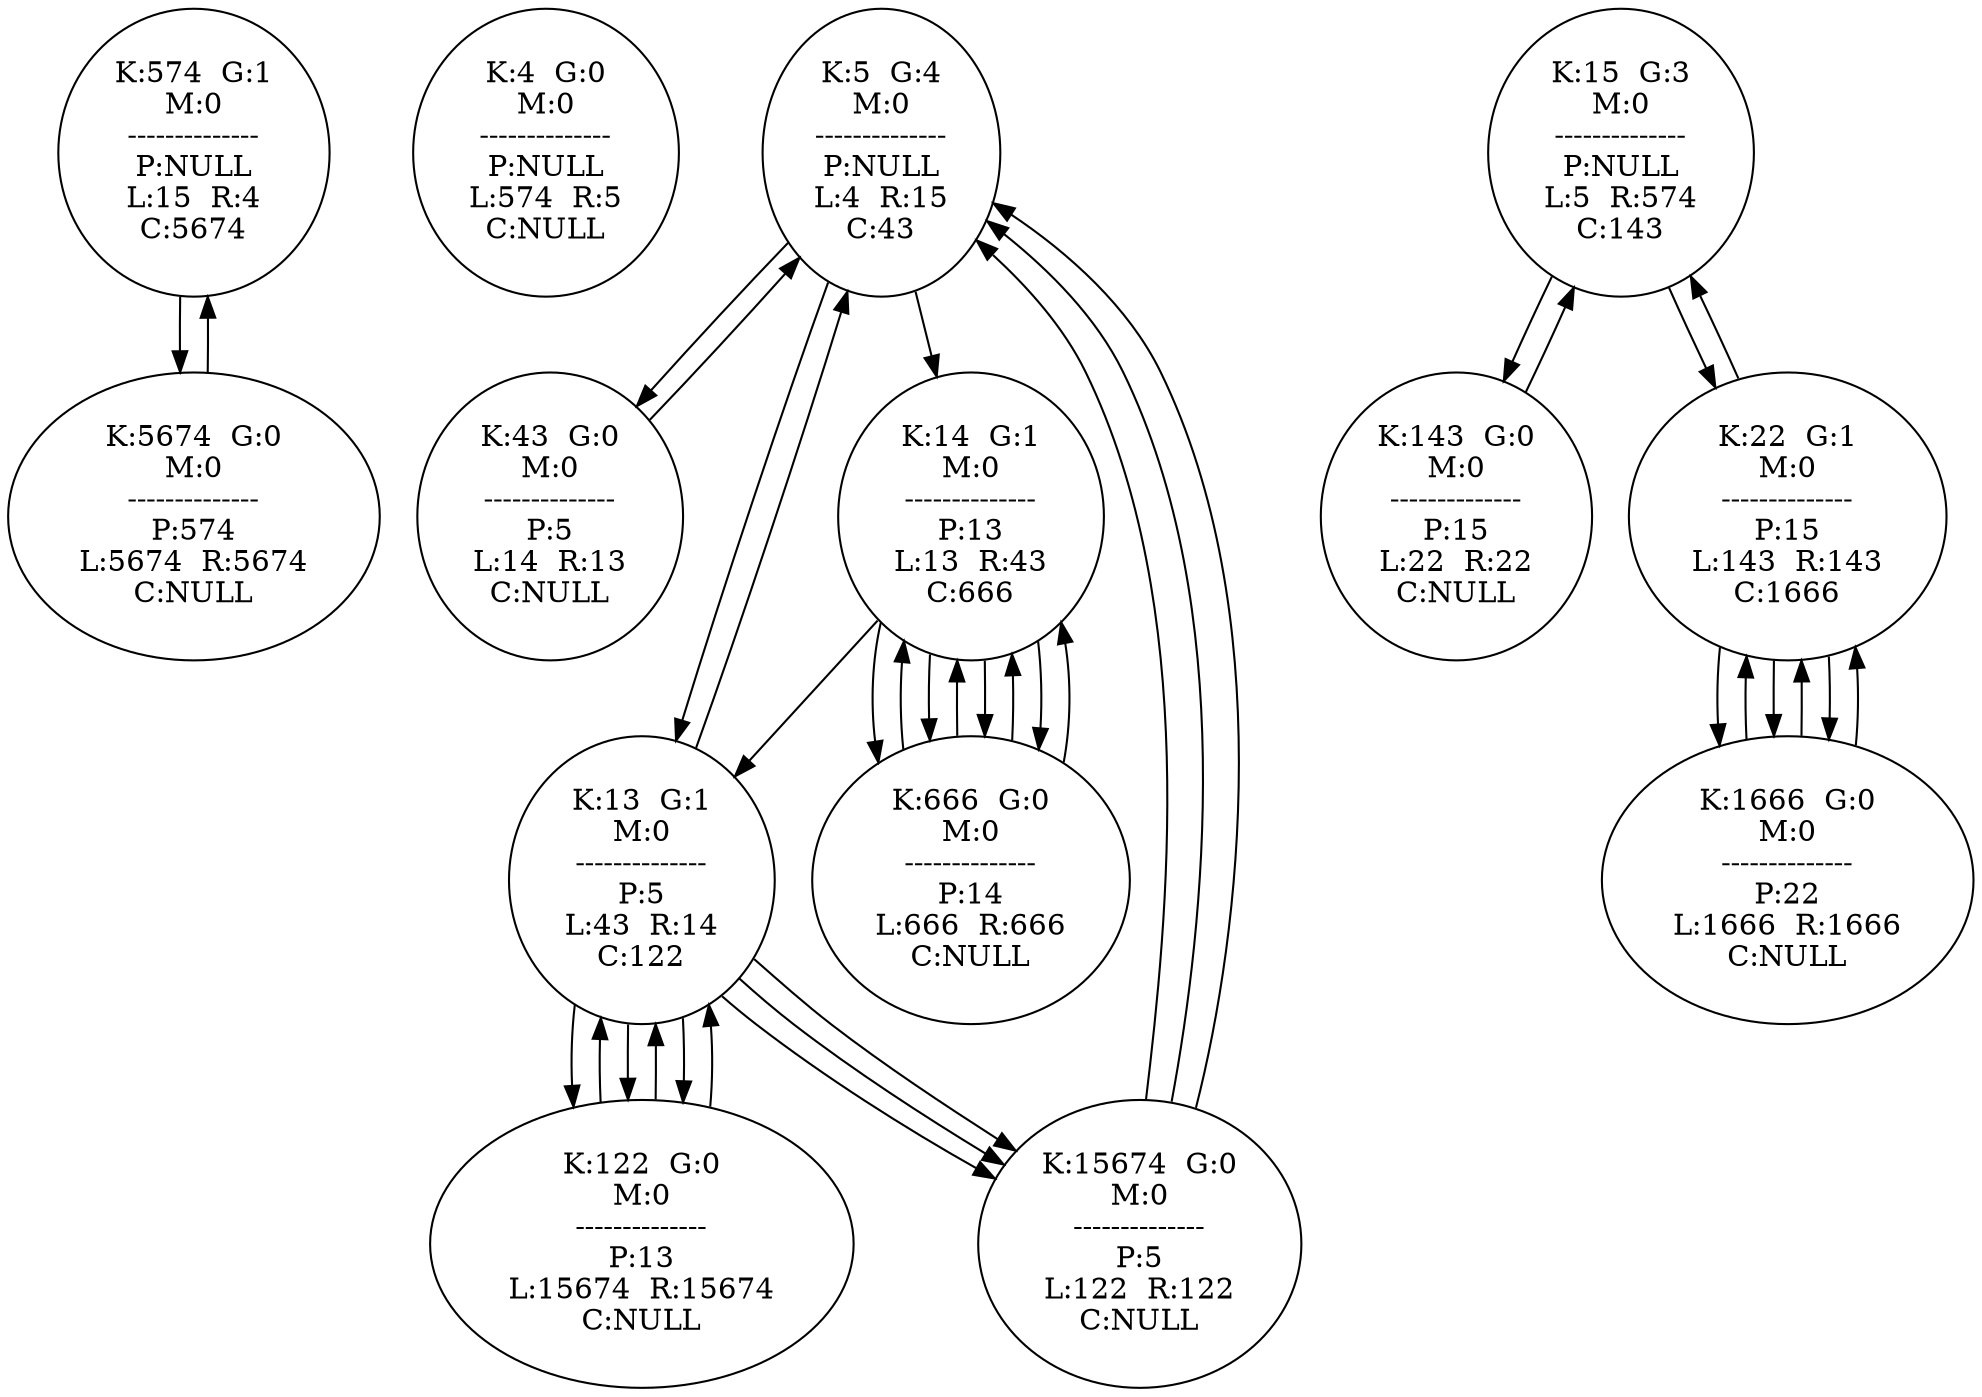 digraph theGraph{
	node574[ label = "K:574  G:1\nM:0\n--------------\nP:NULL\nL:15  R:4\nC:5674"];
	node4[ label = "K:4  G:0\nM:0\n--------------\nP:NULL\nL:574  R:5\nC:NULL"];
	node5[ label = "K:5  G:4\nM:0\n--------------\nP:NULL\nL:4  R:15\nC:43"];
	node15[ label = "K:15  G:3\nM:0\n--------------\nP:NULL\nL:5  R:574\nC:143"];
	node5674[ label = "K:5674  G:0\nM:0\n--------------\nP:574\nL:5674  R:5674\nC:NULL"];
	node43[ label = "K:43  G:0\nM:0\n--------------\nP:5\nL:14  R:13\nC:NULL"];
	node143[ label = "K:143  G:0\nM:0\n--------------\nP:15\nL:22  R:22\nC:NULL"];
	node13[ label = "K:13  G:1\nM:0\n--------------\nP:5\nL:43  R:14\nC:122"];
	node22[ label = "K:22  G:1\nM:0\n--------------\nP:15\nL:143  R:143\nC:1666"];
	node14[ label = "K:14  G:1\nM:0\n--------------\nP:13\nL:13  R:43\nC:666"];
	node143[ label = "K:143  G:0\nM:0\n--------------\nP:15\nL:22  R:22\nC:NULL"];
	node22[ label = "K:22  G:1\nM:0\n--------------\nP:15\nL:143  R:143\nC:1666"];
	node122[ label = "K:122  G:0\nM:0\n--------------\nP:13\nL:15674  R:15674\nC:NULL"];
	node1666[ label = "K:1666  G:0\nM:0\n--------------\nP:22\nL:1666  R:1666\nC:NULL"];
	node666[ label = "K:666  G:0\nM:0\n--------------\nP:14\nL:666  R:666\nC:NULL"];
	node1666[ label = "K:1666  G:0\nM:0\n--------------\nP:22\nL:1666  R:1666\nC:NULL"];
	node15674[ label = "K:15674  G:0\nM:0\n--------------\nP:5\nL:122  R:122\nC:NULL"];
	node1666[ label = "K:1666  G:0\nM:0\n--------------\nP:22\nL:1666  R:1666\nC:NULL"];
	node666[ label = "K:666  G:0\nM:0\n--------------\nP:14\nL:666  R:666\nC:NULL"];
	node1666[ label = "K:1666  G:0\nM:0\n--------------\nP:22\nL:1666  R:1666\nC:NULL"];
	node574->node5674
	node5674->node574
	node5->node43
	node43->node5
	node5->node13
	node13->node5
	node5->node14
	node14->node13
	node15->node143
	node143->node15
	node15->node22
	node22->node15
	node13->node122
	node122->node13
	node13->node15674
	node15674->node5
	node14->node666
	node666->node14
	node22->node1666
	node1666->node22
	node13->node122
	node122->node13
	node13->node15674
	node15674->node5
	node14->node666
	node666->node14
	node22->node1666
	node1666->node22
	node14->node666
	node666->node14
	node22->node1666
	node1666->node22
	node13->node122
	node122->node13
	node13->node15674
	node15674->node5
	node14->node666
	node666->node14
}
